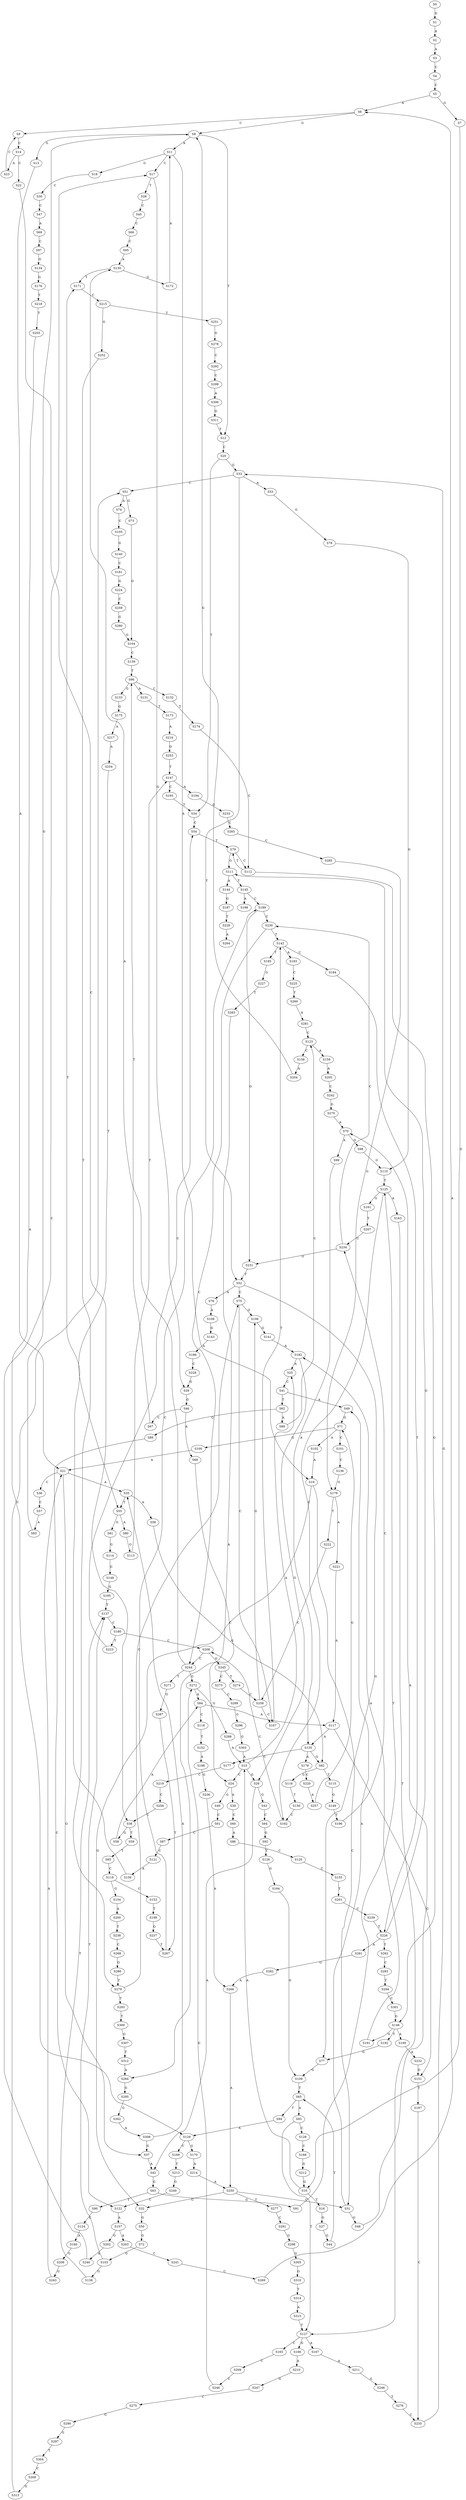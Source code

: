 strict digraph  {
	S0 -> S1 [ label = G ];
	S1 -> S2 [ label = A ];
	S2 -> S3 [ label = A ];
	S3 -> S4 [ label = C ];
	S4 -> S5 [ label = C ];
	S5 -> S6 [ label = A ];
	S5 -> S7 [ label = G ];
	S6 -> S8 [ label = G ];
	S6 -> S9 [ label = C ];
	S7 -> S10 [ label = G ];
	S8 -> S11 [ label = A ];
	S8 -> S12 [ label = T ];
	S8 -> S13 [ label = G ];
	S9 -> S14 [ label = C ];
	S10 -> S15 [ label = A ];
	S10 -> S16 [ label = T ];
	S11 -> S17 [ label = C ];
	S11 -> S18 [ label = G ];
	S11 -> S19 [ label = A ];
	S12 -> S20 [ label = C ];
	S13 -> S21 [ label = A ];
	S14 -> S22 [ label = C ];
	S14 -> S23 [ label = A ];
	S15 -> S24 [ label = C ];
	S15 -> S25 [ label = A ];
	S15 -> S26 [ label = G ];
	S16 -> S27 [ label = G ];
	S17 -> S28 [ label = T ];
	S17 -> S29 [ label = G ];
	S18 -> S30 [ label = C ];
	S19 -> S31 [ label = C ];
	S19 -> S32 [ label = G ];
	S20 -> S33 [ label = G ];
	S20 -> S34 [ label = T ];
	S21 -> S35 [ label = A ];
	S21 -> S36 [ label = C ];
	S21 -> S37 [ label = G ];
	S22 -> S38 [ label = C ];
	S23 -> S9 [ label = C ];
	S24 -> S39 [ label = A ];
	S24 -> S40 [ label = G ];
	S25 -> S41 [ label = C ];
	S26 -> S42 [ label = A ];
	S26 -> S43 [ label = G ];
	S27 -> S44 [ label = G ];
	S28 -> S45 [ label = C ];
	S29 -> S46 [ label = G ];
	S30 -> S47 [ label = C ];
	S31 -> S48 [ label = G ];
	S31 -> S49 [ label = A ];
	S32 -> S50 [ label = G ];
	S33 -> S51 [ label = C ];
	S33 -> S52 [ label = T ];
	S33 -> S53 [ label = A ];
	S34 -> S54 [ label = C ];
	S35 -> S55 [ label = T ];
	S35 -> S56 [ label = A ];
	S36 -> S57 [ label = C ];
	S37 -> S42 [ label = A ];
	S38 -> S58 [ label = G ];
	S38 -> S59 [ label = T ];
	S39 -> S60 [ label = C ];
	S40 -> S61 [ label = C ];
	S41 -> S49 [ label = A ];
	S41 -> S62 [ label = T ];
	S42 -> S63 [ label = G ];
	S43 -> S64 [ label = C ];
	S44 -> S65 [ label = T ];
	S45 -> S66 [ label = C ];
	S46 -> S67 [ label = C ];
	S46 -> S68 [ label = A ];
	S47 -> S69 [ label = A ];
	S48 -> S70 [ label = A ];
	S49 -> S71 [ label = G ];
	S50 -> S72 [ label = G ];
	S51 -> S73 [ label = G ];
	S51 -> S74 [ label = A ];
	S52 -> S75 [ label = C ];
	S52 -> S76 [ label = A ];
	S52 -> S77 [ label = G ];
	S53 -> S78 [ label = G ];
	S54 -> S79 [ label = T ];
	S55 -> S80 [ label = A ];
	S55 -> S81 [ label = G ];
	S56 -> S82 [ label = G ];
	S57 -> S83 [ label = A ];
	S58 -> S84 [ label = A ];
	S59 -> S85 [ label = T ];
	S60 -> S86 [ label = A ];
	S61 -> S87 [ label = C ];
	S62 -> S88 [ label = G ];
	S62 -> S89 [ label = A ];
	S63 -> S90 [ label = T ];
	S63 -> S91 [ label = G ];
	S64 -> S92 [ label = G ];
	S65 -> S93 [ label = A ];
	S65 -> S94 [ label = T ];
	S66 -> S95 [ label = C ];
	S67 -> S96 [ label = T ];
	S68 -> S24 [ label = C ];
	S69 -> S97 [ label = C ];
	S70 -> S98 [ label = G ];
	S70 -> S99 [ label = A ];
	S71 -> S100 [ label = G ];
	S71 -> S101 [ label = C ];
	S71 -> S102 [ label = A ];
	S72 -> S103 [ label = G ];
	S73 -> S104 [ label = G ];
	S74 -> S105 [ label = C ];
	S75 -> S106 [ label = G ];
	S75 -> S107 [ label = C ];
	S76 -> S108 [ label = A ];
	S77 -> S109 [ label = G ];
	S78 -> S110 [ label = G ];
	S79 -> S111 [ label = G ];
	S79 -> S112 [ label = C ];
	S80 -> S113 [ label = G ];
	S81 -> S114 [ label = G ];
	S82 -> S115 [ label = T ];
	S82 -> S116 [ label = G ];
	S83 -> S8 [ label = G ];
	S84 -> S117 [ label = A ];
	S84 -> S118 [ label = C ];
	S85 -> S119 [ label = C ];
	S86 -> S120 [ label = C ];
	S87 -> S121 [ label = C ];
	S88 -> S122 [ label = C ];
	S89 -> S123 [ label = C ];
	S90 -> S124 [ label = C ];
	S91 -> S125 [ label = T ];
	S92 -> S126 [ label = T ];
	S93 -> S127 [ label = T ];
	S93 -> S128 [ label = C ];
	S94 -> S129 [ label = A ];
	S95 -> S130 [ label = A ];
	S96 -> S131 [ label = A ];
	S96 -> S132 [ label = C ];
	S96 -> S133 [ label = G ];
	S97 -> S134 [ label = G ];
	S98 -> S110 [ label = G ];
	S99 -> S135 [ label = A ];
	S100 -> S21 [ label = A ];
	S101 -> S136 [ label = C ];
	S102 -> S19 [ label = A ];
	S103 -> S137 [ label = T ];
	S103 -> S138 [ label = G ];
	S104 -> S139 [ label = C ];
	S105 -> S140 [ label = G ];
	S106 -> S141 [ label = G ];
	S107 -> S142 [ label = T ];
	S108 -> S143 [ label = G ];
	S109 -> S65 [ label = T ];
	S110 -> S125 [ label = T ];
	S111 -> S144 [ label = A ];
	S111 -> S145 [ label = T ];
	S112 -> S79 [ label = T ];
	S112 -> S146 [ label = G ];
	S113 -> S147 [ label = T ];
	S114 -> S148 [ label = G ];
	S115 -> S149 [ label = G ];
	S116 -> S150 [ label = T ];
	S117 -> S135 [ label = A ];
	S117 -> S151 [ label = G ];
	S118 -> S152 [ label = T ];
	S119 -> S153 [ label = C ];
	S119 -> S154 [ label = G ];
	S120 -> S155 [ label = C ];
	S121 -> S156 [ label = A ];
	S122 -> S157 [ label = A ];
	S123 -> S158 [ label = C ];
	S123 -> S159 [ label = A ];
	S124 -> S160 [ label = A ];
	S125 -> S161 [ label = G ];
	S125 -> S162 [ label = C ];
	S125 -> S163 [ label = A ];
	S126 -> S164 [ label = G ];
	S127 -> S165 [ label = C ];
	S127 -> S166 [ label = G ];
	S127 -> S167 [ label = A ];
	S128 -> S168 [ label = C ];
	S129 -> S169 [ label = C ];
	S129 -> S170 [ label = G ];
	S130 -> S171 [ label = T ];
	S130 -> S172 [ label = G ];
	S131 -> S173 [ label = T ];
	S132 -> S174 [ label = T ];
	S133 -> S175 [ label = G ];
	S134 -> S176 [ label = G ];
	S135 -> S82 [ label = G ];
	S135 -> S177 [ label = C ];
	S135 -> S178 [ label = A ];
	S136 -> S179 [ label = G ];
	S137 -> S180 [ label = C ];
	S138 -> S137 [ label = T ];
	S139 -> S96 [ label = T ];
	S140 -> S181 [ label = C ];
	S141 -> S182 [ label = A ];
	S142 -> S183 [ label = A ];
	S142 -> S184 [ label = C ];
	S142 -> S185 [ label = T ];
	S143 -> S186 [ label = A ];
	S144 -> S187 [ label = G ];
	S145 -> S188 [ label = A ];
	S145 -> S189 [ label = C ];
	S146 -> S190 [ label = A ];
	S146 -> S191 [ label = G ];
	S146 -> S192 [ label = T ];
	S147 -> S193 [ label = C ];
	S147 -> S194 [ label = A ];
	S148 -> S195 [ label = G ];
	S149 -> S196 [ label = T ];
	S150 -> S162 [ label = C ];
	S151 -> S197 [ label = T ];
	S152 -> S198 [ label = A ];
	S153 -> S199 [ label = T ];
	S154 -> S200 [ label = A ];
	S155 -> S201 [ label = T ];
	S156 -> S171 [ label = T ];
	S157 -> S202 [ label = G ];
	S157 -> S203 [ label = A ];
	S158 -> S204 [ label = A ];
	S159 -> S205 [ label = A ];
	S160 -> S206 [ label = G ];
	S161 -> S207 [ label = T ];
	S162 -> S208 [ label = C ];
	S163 -> S127 [ label = T ];
	S164 -> S109 [ label = G ];
	S165 -> S209 [ label = C ];
	S166 -> S210 [ label = A ];
	S167 -> S211 [ label = A ];
	S168 -> S212 [ label = G ];
	S169 -> S213 [ label = T ];
	S170 -> S214 [ label = A ];
	S171 -> S215 [ label = C ];
	S172 -> S11 [ label = A ];
	S173 -> S216 [ label = A ];
	S174 -> S112 [ label = C ];
	S175 -> S217 [ label = A ];
	S176 -> S218 [ label = T ];
	S177 -> S219 [ label = C ];
	S178 -> S220 [ label = C ];
	S179 -> S221 [ label = A ];
	S179 -> S222 [ label = T ];
	S180 -> S208 [ label = C ];
	S180 -> S223 [ label = T ];
	S181 -> S224 [ label = G ];
	S182 -> S25 [ label = A ];
	S182 -> S26 [ label = G ];
	S183 -> S225 [ label = C ];
	S184 -> S226 [ label = T ];
	S185 -> S227 [ label = G ];
	S186 -> S228 [ label = C ];
	S187 -> S229 [ label = T ];
	S189 -> S230 [ label = C ];
	S189 -> S231 [ label = G ];
	S190 -> S232 [ label = A ];
	S191 -> S182 [ label = A ];
	S192 -> S77 [ label = G ];
	S193 -> S34 [ label = T ];
	S194 -> S233 [ label = G ];
	S195 -> S137 [ label = T ];
	S196 -> S234 [ label = C ];
	S197 -> S235 [ label = C ];
	S198 -> S236 [ label = G ];
	S199 -> S237 [ label = G ];
	S200 -> S238 [ label = T ];
	S201 -> S239 [ label = C ];
	S202 -> S240 [ label = A ];
	S203 -> S241 [ label = C ];
	S204 -> S8 [ label = G ];
	S205 -> S242 [ label = C ];
	S206 -> S243 [ label = G ];
	S207 -> S234 [ label = C ];
	S208 -> S244 [ label = C ];
	S208 -> S245 [ label = G ];
	S209 -> S246 [ label = C ];
	S210 -> S247 [ label = G ];
	S211 -> S248 [ label = G ];
	S212 -> S10 [ label = G ];
	S213 -> S249 [ label = G ];
	S214 -> S250 [ label = A ];
	S215 -> S251 [ label = T ];
	S215 -> S252 [ label = G ];
	S216 -> S253 [ label = G ];
	S217 -> S254 [ label = A ];
	S218 -> S255 [ label = T ];
	S219 -> S256 [ label = C ];
	S220 -> S257 [ label = A ];
	S221 -> S117 [ label = A ];
	S222 -> S258 [ label = C ];
	S223 -> S54 [ label = C ];
	S224 -> S259 [ label = C ];
	S225 -> S260 [ label = T ];
	S226 -> S261 [ label = A ];
	S226 -> S262 [ label = T ];
	S226 -> S111 [ label = G ];
	S227 -> S263 [ label = T ];
	S228 -> S29 [ label = G ];
	S229 -> S264 [ label = A ];
	S230 -> S142 [ label = T ];
	S230 -> S244 [ label = C ];
	S231 -> S52 [ label = T ];
	S232 -> S151 [ label = G ];
	S233 -> S265 [ label = C ];
	S234 -> S231 [ label = G ];
	S234 -> S230 [ label = C ];
	S235 -> S33 [ label = G ];
	S236 -> S266 [ label = A ];
	S237 -> S267 [ label = T ];
	S238 -> S268 [ label = C ];
	S239 -> S226 [ label = T ];
	S240 -> S17 [ label = C ];
	S241 -> S269 [ label = C ];
	S242 -> S270 [ label = G ];
	S243 -> S21 [ label = A ];
	S244 -> S271 [ label = T ];
	S244 -> S130 [ label = A ];
	S244 -> S272 [ label = G ];
	S245 -> S273 [ label = C ];
	S245 -> S274 [ label = T ];
	S246 -> S272 [ label = G ];
	S247 -> S275 [ label = C ];
	S248 -> S276 [ label = T ];
	S249 -> S122 [ label = C ];
	S250 -> S277 [ label = T ];
	S250 -> S31 [ label = C ];
	S250 -> S32 [ label = G ];
	S251 -> S278 [ label = G ];
	S252 -> S279 [ label = T ];
	S253 -> S147 [ label = T ];
	S254 -> S55 [ label = T ];
	S255 -> S129 [ label = A ];
	S256 -> S38 [ label = C ];
	S257 -> S71 [ label = G ];
	S258 -> S107 [ label = C ];
	S258 -> S106 [ label = G ];
	S259 -> S280 [ label = G ];
	S260 -> S281 [ label = A ];
	S261 -> S282 [ label = G ];
	S262 -> S283 [ label = C ];
	S263 -> S284 [ label = A ];
	S265 -> S285 [ label = C ];
	S266 -> S250 [ label = A ];
	S267 -> S189 [ label = C ];
	S268 -> S286 [ label = G ];
	S269 -> S6 [ label = A ];
	S270 -> S70 [ label = A ];
	S271 -> S287 [ label = G ];
	S272 -> S84 [ label = A ];
	S272 -> S288 [ label = G ];
	S273 -> S289 [ label = C ];
	S274 -> S258 [ label = C ];
	S275 -> S290 [ label = G ];
	S276 -> S235 [ label = C ];
	S277 -> S291 [ label = C ];
	S278 -> S292 [ label = C ];
	S279 -> S75 [ label = C ];
	S279 -> S293 [ label = T ];
	S280 -> S104 [ label = G ];
	S281 -> S123 [ label = C ];
	S282 -> S266 [ label = A ];
	S283 -> S294 [ label = T ];
	S284 -> S295 [ label = G ];
	S285 -> S179 [ label = G ];
	S286 -> S279 [ label = T ];
	S287 -> S267 [ label = T ];
	S288 -> S15 [ label = A ];
	S289 -> S296 [ label = G ];
	S290 -> S297 [ label = G ];
	S291 -> S298 [ label = G ];
	S292 -> S299 [ label = C ];
	S293 -> S300 [ label = T ];
	S294 -> S301 [ label = C ];
	S295 -> S302 [ label = G ];
	S296 -> S303 [ label = G ];
	S297 -> S304 [ label = T ];
	S298 -> S305 [ label = G ];
	S299 -> S306 [ label = A ];
	S300 -> S307 [ label = G ];
	S301 -> S146 [ label = G ];
	S302 -> S308 [ label = A ];
	S303 -> S15 [ label = A ];
	S304 -> S309 [ label = C ];
	S305 -> S310 [ label = G ];
	S306 -> S311 [ label = G ];
	S307 -> S312 [ label = T ];
	S308 -> S37 [ label = G ];
	S308 -> S35 [ label = A ];
	S309 -> S313 [ label = G ];
	S310 -> S314 [ label = T ];
	S311 -> S12 [ label = T ];
	S312 -> S284 [ label = A ];
	S313 -> S51 [ label = C ];
	S314 -> S315 [ label = A ];
	S315 -> S127 [ label = T ];
}
